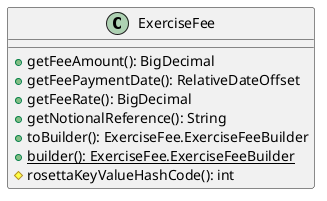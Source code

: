 @startuml

    class ExerciseFee [[ExerciseFee.html]] {
        +getFeeAmount(): BigDecimal
        +getFeePaymentDate(): RelativeDateOffset
        +getFeeRate(): BigDecimal
        +getNotionalReference(): String
        +toBuilder(): ExerciseFee.ExerciseFeeBuilder
        {static} +builder(): ExerciseFee.ExerciseFeeBuilder
        #rosettaKeyValueHashCode(): int
    }

@enduml
